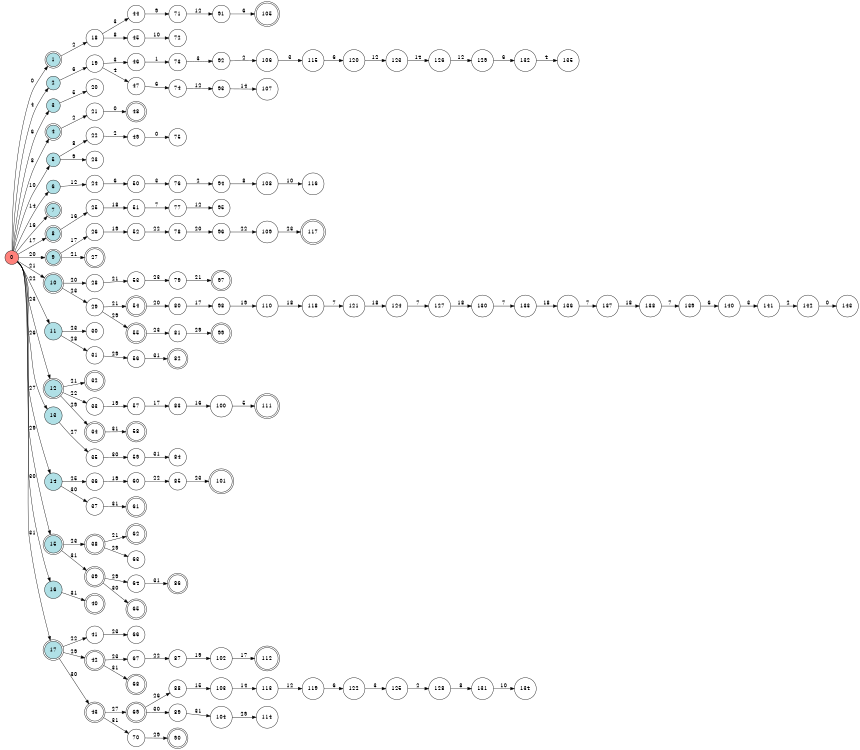 digraph APTA {
__start0 [label="" shape="none"];

rankdir=LR;
size="8,5";

s0 [style="filled", color="black", fillcolor="#ff817b" shape="circle", label="0"];
s1 [style="rounded,filled", color="black", fillcolor="powderblue" shape="doublecircle", label="1"];
s2 [style="filled", color="black", fillcolor="powderblue" shape="circle", label="2"];
s3 [style="filled", color="black", fillcolor="powderblue" shape="circle", label="3"];
s4 [style="rounded,filled", color="black", fillcolor="powderblue" shape="doublecircle", label="4"];
s5 [style="filled", color="black", fillcolor="powderblue" shape="circle", label="5"];
s6 [style="filled", color="black", fillcolor="powderblue" shape="circle", label="6"];
s7 [style="rounded,filled", color="black", fillcolor="powderblue" shape="doublecircle", label="7"];
s8 [style="rounded,filled", color="black", fillcolor="powderblue" shape="doublecircle", label="8"];
s9 [style="rounded,filled", color="black", fillcolor="powderblue" shape="doublecircle", label="9"];
s10 [style="rounded,filled", color="black", fillcolor="powderblue" shape="doublecircle", label="10"];
s11 [style="filled", color="black", fillcolor="powderblue" shape="circle", label="11"];
s12 [style="rounded,filled", color="black", fillcolor="powderblue" shape="doublecircle", label="12"];
s13 [style="filled", color="black", fillcolor="powderblue" shape="circle", label="13"];
s14 [style="filled", color="black", fillcolor="powderblue" shape="circle", label="14"];
s15 [style="rounded,filled", color="black", fillcolor="powderblue" shape="doublecircle", label="15"];
s16 [style="filled", color="black", fillcolor="powderblue" shape="circle", label="16"];
s17 [style="rounded,filled", color="black", fillcolor="powderblue" shape="doublecircle", label="17"];
s18 [style="filled", color="black", fillcolor="white" shape="circle", label="18"];
s19 [style="filled", color="black", fillcolor="white" shape="circle", label="19"];
s20 [style="filled", color="black", fillcolor="white" shape="circle", label="20"];
s21 [style="filled", color="black", fillcolor="white" shape="circle", label="21"];
s22 [style="filled", color="black", fillcolor="white" shape="circle", label="22"];
s23 [style="filled", color="black", fillcolor="white" shape="circle", label="23"];
s24 [style="filled", color="black", fillcolor="white" shape="circle", label="24"];
s25 [style="filled", color="black", fillcolor="white" shape="circle", label="25"];
s26 [style="filled", color="black", fillcolor="white" shape="circle", label="26"];
s27 [style="rounded,filled", color="black", fillcolor="white" shape="doublecircle", label="27"];
s28 [style="filled", color="black", fillcolor="white" shape="circle", label="28"];
s29 [style="filled", color="black", fillcolor="white" shape="circle", label="29"];
s30 [style="filled", color="black", fillcolor="white" shape="circle", label="30"];
s31 [style="filled", color="black", fillcolor="white" shape="circle", label="31"];
s32 [style="rounded,filled", color="black", fillcolor="white" shape="doublecircle", label="32"];
s33 [style="filled", color="black", fillcolor="white" shape="circle", label="33"];
s34 [style="rounded,filled", color="black", fillcolor="white" shape="doublecircle", label="34"];
s35 [style="filled", color="black", fillcolor="white" shape="circle", label="35"];
s36 [style="filled", color="black", fillcolor="white" shape="circle", label="36"];
s37 [style="filled", color="black", fillcolor="white" shape="circle", label="37"];
s38 [style="rounded,filled", color="black", fillcolor="white" shape="doublecircle", label="38"];
s39 [style="rounded,filled", color="black", fillcolor="white" shape="doublecircle", label="39"];
s40 [style="rounded,filled", color="black", fillcolor="white" shape="doublecircle", label="40"];
s41 [style="filled", color="black", fillcolor="white" shape="circle", label="41"];
s42 [style="rounded,filled", color="black", fillcolor="white" shape="doublecircle", label="42"];
s43 [style="rounded,filled", color="black", fillcolor="white" shape="doublecircle", label="43"];
s44 [style="filled", color="black", fillcolor="white" shape="circle", label="44"];
s45 [style="filled", color="black", fillcolor="white" shape="circle", label="45"];
s46 [style="filled", color="black", fillcolor="white" shape="circle", label="46"];
s47 [style="filled", color="black", fillcolor="white" shape="circle", label="47"];
s48 [style="rounded,filled", color="black", fillcolor="white" shape="doublecircle", label="48"];
s49 [style="filled", color="black", fillcolor="white" shape="circle", label="49"];
s50 [style="filled", color="black", fillcolor="white" shape="circle", label="50"];
s51 [style="filled", color="black", fillcolor="white" shape="circle", label="51"];
s52 [style="filled", color="black", fillcolor="white" shape="circle", label="52"];
s53 [style="filled", color="black", fillcolor="white" shape="circle", label="53"];
s54 [style="rounded,filled", color="black", fillcolor="white" shape="doublecircle", label="54"];
s55 [style="rounded,filled", color="black", fillcolor="white" shape="doublecircle", label="55"];
s56 [style="filled", color="black", fillcolor="white" shape="circle", label="56"];
s57 [style="filled", color="black", fillcolor="white" shape="circle", label="57"];
s58 [style="rounded,filled", color="black", fillcolor="white" shape="doublecircle", label="58"];
s59 [style="filled", color="black", fillcolor="white" shape="circle", label="59"];
s60 [style="filled", color="black", fillcolor="white" shape="circle", label="60"];
s61 [style="rounded,filled", color="black", fillcolor="white" shape="doublecircle", label="61"];
s62 [style="rounded,filled", color="black", fillcolor="white" shape="doublecircle", label="62"];
s63 [style="filled", color="black", fillcolor="white" shape="circle", label="63"];
s64 [style="filled", color="black", fillcolor="white" shape="circle", label="64"];
s65 [style="rounded,filled", color="black", fillcolor="white" shape="doublecircle", label="65"];
s66 [style="filled", color="black", fillcolor="white" shape="circle", label="66"];
s67 [style="filled", color="black", fillcolor="white" shape="circle", label="67"];
s68 [style="rounded,filled", color="black", fillcolor="white" shape="doublecircle", label="68"];
s69 [style="rounded,filled", color="black", fillcolor="white" shape="doublecircle", label="69"];
s70 [style="filled", color="black", fillcolor="white" shape="circle", label="70"];
s71 [style="filled", color="black", fillcolor="white" shape="circle", label="71"];
s72 [style="filled", color="black", fillcolor="white" shape="circle", label="72"];
s73 [style="filled", color="black", fillcolor="white" shape="circle", label="73"];
s74 [style="filled", color="black", fillcolor="white" shape="circle", label="74"];
s75 [style="filled", color="black", fillcolor="white" shape="circle", label="75"];
s76 [style="filled", color="black", fillcolor="white" shape="circle", label="76"];
s77 [style="filled", color="black", fillcolor="white" shape="circle", label="77"];
s78 [style="filled", color="black", fillcolor="white" shape="circle", label="78"];
s79 [style="filled", color="black", fillcolor="white" shape="circle", label="79"];
s80 [style="filled", color="black", fillcolor="white" shape="circle", label="80"];
s81 [style="filled", color="black", fillcolor="white" shape="circle", label="81"];
s82 [style="rounded,filled", color="black", fillcolor="white" shape="doublecircle", label="82"];
s83 [style="filled", color="black", fillcolor="white" shape="circle", label="83"];
s84 [style="filled", color="black", fillcolor="white" shape="circle", label="84"];
s85 [style="filled", color="black", fillcolor="white" shape="circle", label="85"];
s86 [style="rounded,filled", color="black", fillcolor="white" shape="doublecircle", label="86"];
s87 [style="filled", color="black", fillcolor="white" shape="circle", label="87"];
s88 [style="filled", color="black", fillcolor="white" shape="circle", label="88"];
s89 [style="filled", color="black", fillcolor="white" shape="circle", label="89"];
s90 [style="rounded,filled", color="black", fillcolor="white" shape="doublecircle", label="90"];
s91 [style="filled", color="black", fillcolor="white" shape="circle", label="91"];
s92 [style="filled", color="black", fillcolor="white" shape="circle", label="92"];
s93 [style="filled", color="black", fillcolor="white" shape="circle", label="93"];
s94 [style="filled", color="black", fillcolor="white" shape="circle", label="94"];
s95 [style="filled", color="black", fillcolor="white" shape="circle", label="95"];
s96 [style="filled", color="black", fillcolor="white" shape="circle", label="96"];
s97 [style="rounded,filled", color="black", fillcolor="white" shape="doublecircle", label="97"];
s98 [style="filled", color="black", fillcolor="white" shape="circle", label="98"];
s99 [style="rounded,filled", color="black", fillcolor="white" shape="doublecircle", label="99"];
s100 [style="filled", color="black", fillcolor="white" shape="circle", label="100"];
s101 [style="rounded,filled", color="black", fillcolor="white" shape="doublecircle", label="101"];
s102 [style="filled", color="black", fillcolor="white" shape="circle", label="102"];
s103 [style="filled", color="black", fillcolor="white" shape="circle", label="103"];
s104 [style="filled", color="black", fillcolor="white" shape="circle", label="104"];
s105 [style="rounded,filled", color="black", fillcolor="white" shape="doublecircle", label="105"];
s106 [style="filled", color="black", fillcolor="white" shape="circle", label="106"];
s107 [style="filled", color="black", fillcolor="white" shape="circle", label="107"];
s108 [style="filled", color="black", fillcolor="white" shape="circle", label="108"];
s109 [style="filled", color="black", fillcolor="white" shape="circle", label="109"];
s110 [style="filled", color="black", fillcolor="white" shape="circle", label="110"];
s111 [style="rounded,filled", color="black", fillcolor="white" shape="doublecircle", label="111"];
s112 [style="rounded,filled", color="black", fillcolor="white" shape="doublecircle", label="112"];
s113 [style="filled", color="black", fillcolor="white" shape="circle", label="113"];
s114 [style="filled", color="black", fillcolor="white" shape="circle", label="114"];
s115 [style="filled", color="black", fillcolor="white" shape="circle", label="115"];
s116 [style="filled", color="black", fillcolor="white" shape="circle", label="116"];
s117 [style="rounded,filled", color="black", fillcolor="white" shape="doublecircle", label="117"];
s118 [style="filled", color="black", fillcolor="white" shape="circle", label="118"];
s119 [style="filled", color="black", fillcolor="white" shape="circle", label="119"];
s120 [style="filled", color="black", fillcolor="white" shape="circle", label="120"];
s121 [style="filled", color="black", fillcolor="white" shape="circle", label="121"];
s122 [style="filled", color="black", fillcolor="white" shape="circle", label="122"];
s123 [style="filled", color="black", fillcolor="white" shape="circle", label="123"];
s124 [style="filled", color="black", fillcolor="white" shape="circle", label="124"];
s125 [style="filled", color="black", fillcolor="white" shape="circle", label="125"];
s126 [style="filled", color="black", fillcolor="white" shape="circle", label="126"];
s127 [style="filled", color="black", fillcolor="white" shape="circle", label="127"];
s128 [style="filled", color="black", fillcolor="white" shape="circle", label="128"];
s129 [style="filled", color="black", fillcolor="white" shape="circle", label="129"];
s130 [style="filled", color="black", fillcolor="white" shape="circle", label="130"];
s131 [style="filled", color="black", fillcolor="white" shape="circle", label="131"];
s132 [style="filled", color="black", fillcolor="white" shape="circle", label="132"];
s133 [style="filled", color="black", fillcolor="white" shape="circle", label="133"];
s134 [style="filled", color="black", fillcolor="white" shape="circle", label="134"];
s135 [style="filled", color="black", fillcolor="white" shape="circle", label="135"];
s136 [style="filled", color="black", fillcolor="white" shape="circle", label="136"];
s137 [style="filled", color="black", fillcolor="white" shape="circle", label="137"];
s138 [style="filled", color="black", fillcolor="white" shape="circle", label="138"];
s139 [style="filled", color="black", fillcolor="white" shape="circle", label="139"];
s140 [style="filled", color="black", fillcolor="white" shape="circle", label="140"];
s141 [style="filled", color="black", fillcolor="white" shape="circle", label="141"];
s142 [style="filled", color="black", fillcolor="white" shape="circle", label="142"];
s143 [style="filled", color="black", fillcolor="white" shape="circle", label="143"];
s0 -> s1 [label="0"];
s0 -> s2 [label="4"];
s0 -> s3 [label="6"];
s0 -> s4 [label="8"];
s0 -> s5 [label="10"];
s0 -> s6 [label="14"];
s0 -> s7 [label="16"];
s0 -> s8 [label="17"];
s0 -> s9 [label="20"];
s0 -> s10 [label="21"];
s0 -> s11 [label="22"];
s0 -> s12 [label="23"];
s0 -> s13 [label="26"];
s0 -> s14 [label="27"];
s0 -> s15 [label="29"];
s0 -> s16 [label="30"];
s0 -> s17 [label="31"];
s1 -> s18 [label="2"];
s2 -> s19 [label="6"];
s3 -> s20 [label="5"];
s4 -> s21 [label="2"];
s5 -> s22 [label="8"];
s5 -> s23 [label="9"];
s6 -> s24 [label="12"];
s8 -> s25 [label="16"];
s9 -> s26 [label="17"];
s9 -> s27 [label="21"];
s10 -> s28 [label="20"];
s10 -> s29 [label="23"];
s11 -> s30 [label="23"];
s11 -> s31 [label="28"];
s12 -> s32 [label="21"];
s12 -> s33 [label="22"];
s12 -> s34 [label="29"];
s13 -> s35 [label="27"];
s14 -> s36 [label="25"];
s14 -> s37 [label="30"];
s15 -> s38 [label="23"];
s15 -> s39 [label="31"];
s16 -> s40 [label="31"];
s17 -> s41 [label="22"];
s17 -> s42 [label="29"];
s17 -> s43 [label="30"];
s18 -> s44 [label="3"];
s18 -> s45 [label="8"];
s19 -> s46 [label="3"];
s19 -> s47 [label="4"];
s21 -> s48 [label="0"];
s22 -> s49 [label="2"];
s24 -> s50 [label="6"];
s25 -> s51 [label="18"];
s26 -> s52 [label="19"];
s28 -> s53 [label="21"];
s29 -> s54 [label="21"];
s29 -> s55 [label="29"];
s31 -> s56 [label="29"];
s33 -> s57 [label="19"];
s34 -> s58 [label="31"];
s35 -> s59 [label="30"];
s36 -> s60 [label="19"];
s37 -> s61 [label="31"];
s38 -> s62 [label="21"];
s38 -> s63 [label="29"];
s39 -> s64 [label="29"];
s39 -> s65 [label="30"];
s41 -> s66 [label="23"];
s42 -> s67 [label="23"];
s42 -> s68 [label="31"];
s43 -> s69 [label="27"];
s43 -> s70 [label="31"];
s44 -> s71 [label="9"];
s45 -> s72 [label="10"];
s46 -> s73 [label="1"];
s47 -> s74 [label="6"];
s49 -> s75 [label="0"];
s50 -> s76 [label="3"];
s51 -> s77 [label="7"];
s52 -> s78 [label="22"];
s53 -> s79 [label="23"];
s54 -> s80 [label="20"];
s55 -> s81 [label="23"];
s56 -> s82 [label="31"];
s57 -> s83 [label="17"];
s59 -> s84 [label="31"];
s60 -> s85 [label="22"];
s64 -> s86 [label="31"];
s67 -> s87 [label="22"];
s69 -> s88 [label="26"];
s69 -> s89 [label="30"];
s70 -> s90 [label="29"];
s71 -> s91 [label="12"];
s73 -> s92 [label="3"];
s74 -> s93 [label="12"];
s76 -> s94 [label="2"];
s77 -> s95 [label="12"];
s78 -> s96 [label="20"];
s79 -> s97 [label="21"];
s80 -> s98 [label="17"];
s81 -> s99 [label="29"];
s83 -> s100 [label="16"];
s85 -> s101 [label="23"];
s87 -> s102 [label="19"];
s88 -> s103 [label="15"];
s89 -> s104 [label="31"];
s91 -> s105 [label="6"];
s92 -> s106 [label="2"];
s93 -> s107 [label="14"];
s94 -> s108 [label="8"];
s96 -> s109 [label="22"];
s98 -> s110 [label="19"];
s100 -> s111 [label="5"];
s102 -> s112 [label="17"];
s103 -> s113 [label="14"];
s104 -> s114 [label="29"];
s106 -> s115 [label="3"];
s108 -> s116 [label="10"];
s109 -> s117 [label="23"];
s110 -> s118 [label="18"];
s113 -> s119 [label="12"];
s115 -> s120 [label="6"];
s118 -> s121 [label="7"];
s119 -> s122 [label="6"];
s120 -> s123 [label="12"];
s121 -> s124 [label="18"];
s122 -> s125 [label="3"];
s123 -> s126 [label="14"];
s124 -> s127 [label="7"];
s125 -> s128 [label="2"];
s126 -> s129 [label="12"];
s127 -> s130 [label="18"];
s128 -> s131 [label="8"];
s129 -> s132 [label="6"];
s130 -> s133 [label="7"];
s131 -> s134 [label="10"];
s132 -> s135 [label="4"];
s133 -> s136 [label="18"];
s136 -> s137 [label="7"];
s137 -> s138 [label="18"];
s138 -> s139 [label="7"];
s139 -> s140 [label="6"];
s140 -> s141 [label="3"];
s141 -> s142 [label="2"];
s142 -> s143 [label="0"];

}